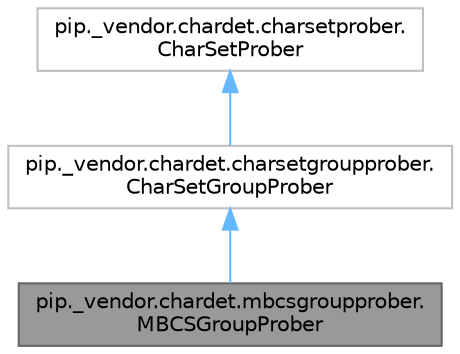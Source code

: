 digraph "pip._vendor.chardet.mbcsgroupprober.MBCSGroupProber"
{
 // LATEX_PDF_SIZE
  bgcolor="transparent";
  edge [fontname=Helvetica,fontsize=10,labelfontname=Helvetica,labelfontsize=10];
  node [fontname=Helvetica,fontsize=10,shape=box,height=0.2,width=0.4];
  Node1 [id="Node000001",label="pip._vendor.chardet.mbcsgroupprober.\lMBCSGroupProber",height=0.2,width=0.4,color="gray40", fillcolor="grey60", style="filled", fontcolor="black",tooltip=" "];
  Node2 -> Node1 [id="edge3_Node000001_Node000002",dir="back",color="steelblue1",style="solid",tooltip=" "];
  Node2 [id="Node000002",label="pip._vendor.chardet.charsetgroupprober.\lCharSetGroupProber",height=0.2,width=0.4,color="grey75", fillcolor="white", style="filled",URL="$d2/dcb/classpip_1_1__vendor_1_1chardet_1_1charsetgroupprober_1_1CharSetGroupProber.html",tooltip=" "];
  Node3 -> Node2 [id="edge4_Node000002_Node000003",dir="back",color="steelblue1",style="solid",tooltip=" "];
  Node3 [id="Node000003",label="pip._vendor.chardet.charsetprober.\lCharSetProber",height=0.2,width=0.4,color="grey75", fillcolor="white", style="filled",URL="$d9/d0d/classpip_1_1__vendor_1_1chardet_1_1charsetprober_1_1CharSetProber.html",tooltip=" "];
}
